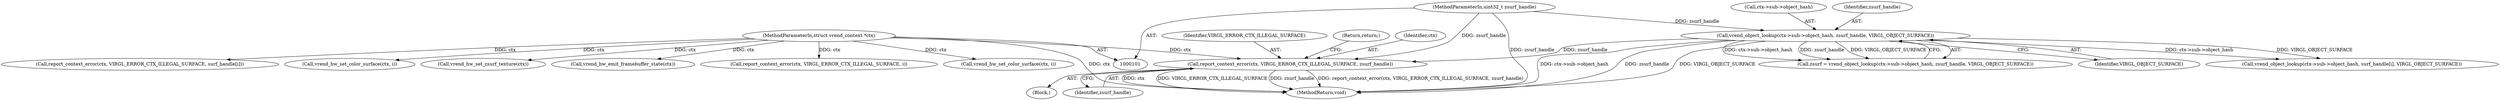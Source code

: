 digraph "0_virglrenderer_48f67f60967f963b698ec8df57ec6912a43d6282_0@pointer" {
"1000145" [label="(Call,report_context_error(ctx, VIRGL_ERROR_CTX_ILLEGAL_SURFACE, zsurf_handle))"];
"1000102" [label="(MethodParameterIn,struct vrend_context *ctx)"];
"1000133" [label="(Call,vrend_object_lookup(ctx->sub->object_hash, zsurf_handle, VIRGL_OBJECT_SURFACE))"];
"1000105" [label="(MethodParameterIn,uint32_t zsurf_handle)"];
"1000105" [label="(MethodParameterIn,uint32_t zsurf_handle)"];
"1000146" [label="(Identifier,ctx)"];
"1000530" [label="(MethodReturn,void)"];
"1000145" [label="(Call,report_context_error(ctx, VIRGL_ERROR_CTX_ILLEGAL_SURFACE, zsurf_handle))"];
"1000131" [label="(Call,zsurf = vrend_object_lookup(ctx->sub->object_hash, zsurf_handle, VIRGL_OBJECT_SURFACE))"];
"1000491" [label="(Call,vrend_hw_emit_framebuffer_state(ctx))"];
"1000140" [label="(Identifier,VIRGL_OBJECT_SURFACE)"];
"1000408" [label="(Call,report_context_error(ctx, VIRGL_ERROR_CTX_ILLEGAL_SURFACE, i))"];
"1000295" [label="(Call,vrend_hw_set_color_surface(ctx, i))"];
"1000144" [label="(Block,)"];
"1000147" [label="(Identifier,VIRGL_ERROR_CTX_ILLEGAL_SURFACE)"];
"1000134" [label="(Call,ctx->sub->object_hash)"];
"1000148" [label="(Identifier,zsurf_handle)"];
"1000227" [label="(Call,report_context_error(ctx, VIRGL_ERROR_CTX_ILLEGAL_SURFACE, surf_handle[i]))"];
"1000259" [label="(Call,vrend_hw_set_color_surface(ctx, i))"];
"1000171" [label="(Call,vrend_hw_set_zsurf_texture(ctx))"];
"1000213" [label="(Call,vrend_object_lookup(ctx->sub->object_hash, surf_handle[i], VIRGL_OBJECT_SURFACE))"];
"1000149" [label="(Return,return;)"];
"1000133" [label="(Call,vrend_object_lookup(ctx->sub->object_hash, zsurf_handle, VIRGL_OBJECT_SURFACE))"];
"1000139" [label="(Identifier,zsurf_handle)"];
"1000102" [label="(MethodParameterIn,struct vrend_context *ctx)"];
"1000145" -> "1000144"  [label="AST: "];
"1000145" -> "1000148"  [label="CFG: "];
"1000146" -> "1000145"  [label="AST: "];
"1000147" -> "1000145"  [label="AST: "];
"1000148" -> "1000145"  [label="AST: "];
"1000149" -> "1000145"  [label="CFG: "];
"1000145" -> "1000530"  [label="DDG: zsurf_handle"];
"1000145" -> "1000530"  [label="DDG: report_context_error(ctx, VIRGL_ERROR_CTX_ILLEGAL_SURFACE, zsurf_handle)"];
"1000145" -> "1000530"  [label="DDG: ctx"];
"1000145" -> "1000530"  [label="DDG: VIRGL_ERROR_CTX_ILLEGAL_SURFACE"];
"1000102" -> "1000145"  [label="DDG: ctx"];
"1000133" -> "1000145"  [label="DDG: zsurf_handle"];
"1000105" -> "1000145"  [label="DDG: zsurf_handle"];
"1000102" -> "1000101"  [label="AST: "];
"1000102" -> "1000530"  [label="DDG: ctx"];
"1000102" -> "1000171"  [label="DDG: ctx"];
"1000102" -> "1000227"  [label="DDG: ctx"];
"1000102" -> "1000259"  [label="DDG: ctx"];
"1000102" -> "1000295"  [label="DDG: ctx"];
"1000102" -> "1000408"  [label="DDG: ctx"];
"1000102" -> "1000491"  [label="DDG: ctx"];
"1000133" -> "1000131"  [label="AST: "];
"1000133" -> "1000140"  [label="CFG: "];
"1000134" -> "1000133"  [label="AST: "];
"1000139" -> "1000133"  [label="AST: "];
"1000140" -> "1000133"  [label="AST: "];
"1000131" -> "1000133"  [label="CFG: "];
"1000133" -> "1000530"  [label="DDG: zsurf_handle"];
"1000133" -> "1000530"  [label="DDG: VIRGL_OBJECT_SURFACE"];
"1000133" -> "1000530"  [label="DDG: ctx->sub->object_hash"];
"1000133" -> "1000131"  [label="DDG: ctx->sub->object_hash"];
"1000133" -> "1000131"  [label="DDG: zsurf_handle"];
"1000133" -> "1000131"  [label="DDG: VIRGL_OBJECT_SURFACE"];
"1000105" -> "1000133"  [label="DDG: zsurf_handle"];
"1000133" -> "1000213"  [label="DDG: ctx->sub->object_hash"];
"1000133" -> "1000213"  [label="DDG: VIRGL_OBJECT_SURFACE"];
"1000105" -> "1000101"  [label="AST: "];
"1000105" -> "1000530"  [label="DDG: zsurf_handle"];
}

